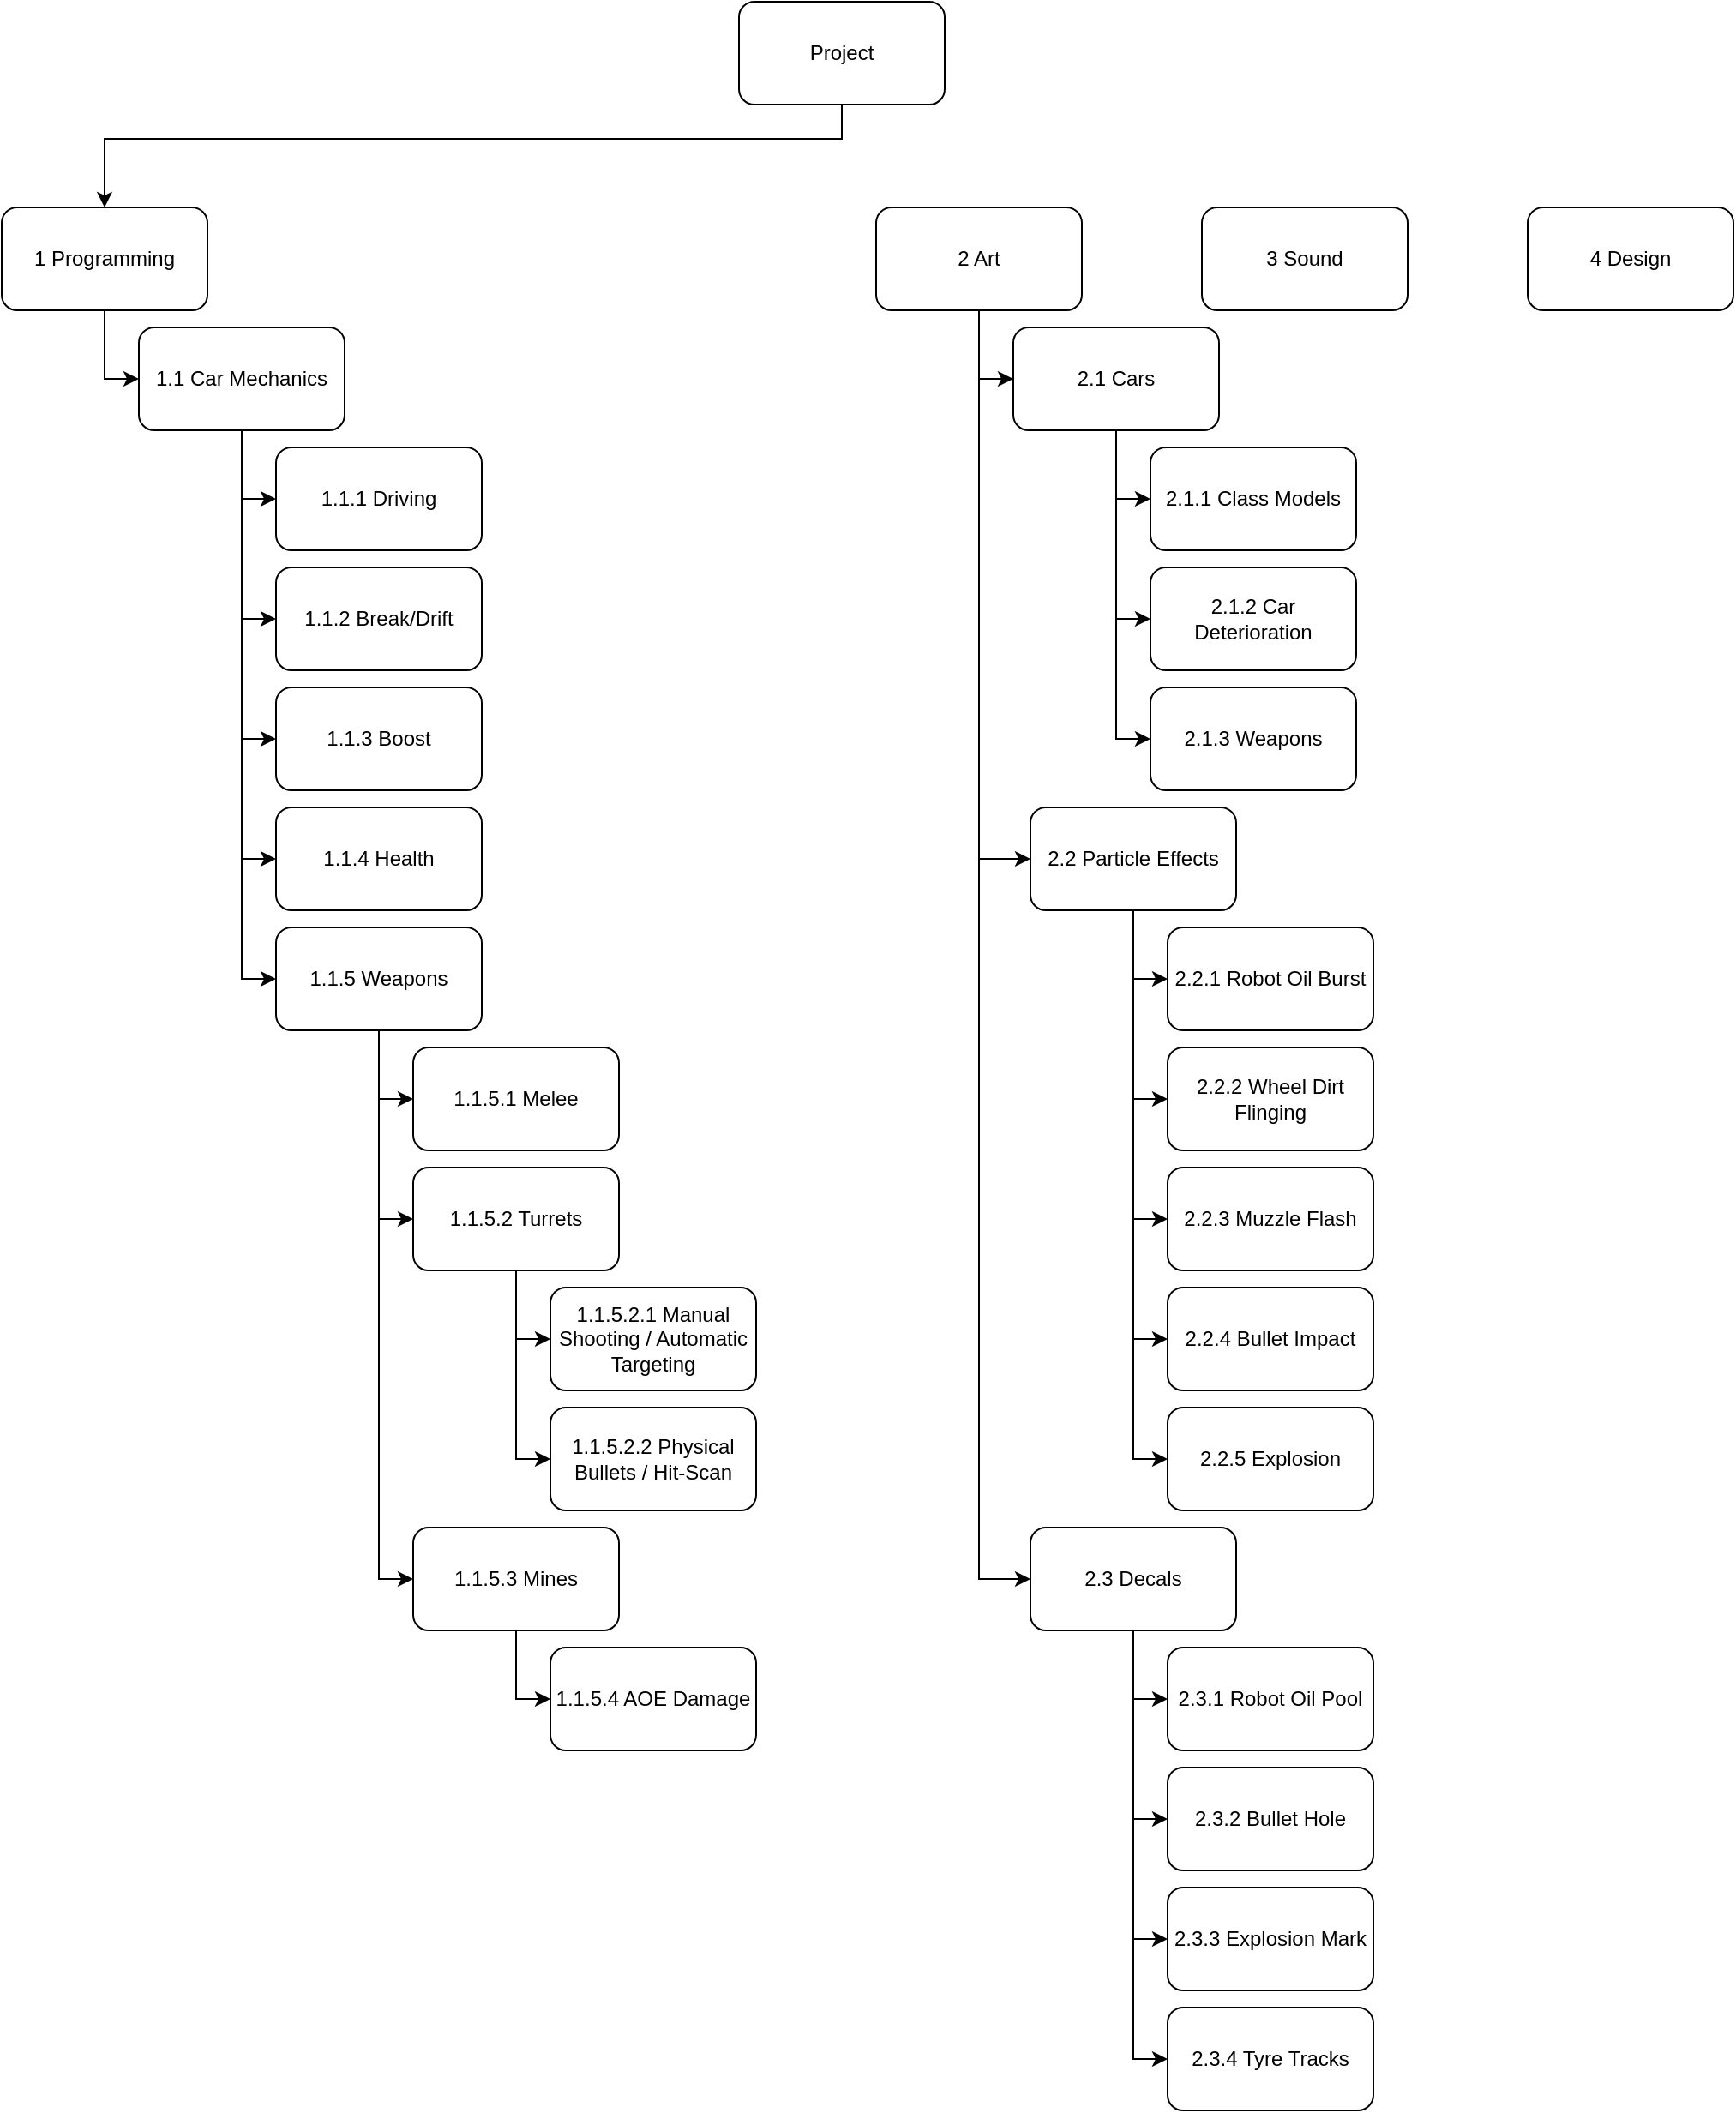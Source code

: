 <mxfile version="24.7.17">
  <diagram id="pvwwQUrMOcKolIaD9RjZ" name="Page-1">
    <mxGraphModel dx="968" dy="550" grid="1" gridSize="10" guides="1" tooltips="1" connect="1" arrows="1" fold="1" page="1" pageScale="1" pageWidth="827" pageHeight="1169" math="0" shadow="0">
      <root>
        <mxCell id="0" />
        <mxCell id="1" parent="0" />
        <mxCell id="buFqJGUQjfIV5JwptgsI-9" style="edgeStyle=orthogonalEdgeStyle;rounded=0;orthogonalLoop=1;jettySize=auto;html=1;entryX=0;entryY=0.5;entryDx=0;entryDy=0;" parent="1" source="buFqJGUQjfIV5JwptgsI-1" target="buFqJGUQjfIV5JwptgsI-5" edge="1">
          <mxGeometry relative="1" as="geometry" />
        </mxCell>
        <mxCell id="buFqJGUQjfIV5JwptgsI-1" value="1 Programming" style="rounded=1;whiteSpace=wrap;html=1;" parent="1" vertex="1">
          <mxGeometry x="60" y="120" width="120" height="60" as="geometry" />
        </mxCell>
        <mxCell id="buFqJGUQjfIV5JwptgsI-2" value="2 Art" style="rounded=1;whiteSpace=wrap;html=1;" parent="1" vertex="1">
          <mxGeometry x="570" y="120" width="120" height="60" as="geometry" />
        </mxCell>
        <mxCell id="buFqJGUQjfIV5JwptgsI-3" value="3 Sound" style="rounded=1;whiteSpace=wrap;html=1;" parent="1" vertex="1">
          <mxGeometry x="760" y="120" width="120" height="60" as="geometry" />
        </mxCell>
        <mxCell id="buFqJGUQjfIV5JwptgsI-4" value="4 Design" style="rounded=1;whiteSpace=wrap;html=1;" parent="1" vertex="1">
          <mxGeometry x="950" y="120" width="120" height="60" as="geometry" />
        </mxCell>
        <mxCell id="buFqJGUQjfIV5JwptgsI-17" value="" style="edgeStyle=orthogonalEdgeStyle;rounded=0;orthogonalLoop=1;jettySize=auto;html=1;entryX=0;entryY=0.5;entryDx=0;entryDy=0;" parent="1" source="buFqJGUQjfIV5JwptgsI-5" target="buFqJGUQjfIV5JwptgsI-16" edge="1">
          <mxGeometry relative="1" as="geometry" />
        </mxCell>
        <mxCell id="buFqJGUQjfIV5JwptgsI-5" value="1.1 Car Mechanics" style="rounded=1;whiteSpace=wrap;html=1;" parent="1" vertex="1">
          <mxGeometry x="140" y="190" width="120" height="60" as="geometry" />
        </mxCell>
        <mxCell id="buFqJGUQjfIV5JwptgsI-6" value="Project" style="rounded=1;whiteSpace=wrap;html=1;" parent="1" vertex="1">
          <mxGeometry x="490" width="120" height="60" as="geometry" />
        </mxCell>
        <mxCell id="buFqJGUQjfIV5JwptgsI-8" value="" style="endArrow=classic;html=1;rounded=0;exitX=0.5;exitY=1;exitDx=0;exitDy=0;entryX=0.5;entryY=0;entryDx=0;entryDy=0;" parent="1" source="buFqJGUQjfIV5JwptgsI-6" target="buFqJGUQjfIV5JwptgsI-1" edge="1">
          <mxGeometry width="50" height="50" relative="1" as="geometry">
            <mxPoint x="500" y="240" as="sourcePoint" />
            <mxPoint x="550" y="190" as="targetPoint" />
            <Array as="points">
              <mxPoint x="550" y="80" />
              <mxPoint x="120" y="80" />
            </Array>
          </mxGeometry>
        </mxCell>
        <mxCell id="buFqJGUQjfIV5JwptgsI-16" value="1.1.1 Driving" style="rounded=1;whiteSpace=wrap;html=1;" parent="1" vertex="1">
          <mxGeometry x="220" y="260" width="120" height="60" as="geometry" />
        </mxCell>
        <mxCell id="buFqJGUQjfIV5JwptgsI-18" value="" style="edgeStyle=orthogonalEdgeStyle;rounded=0;orthogonalLoop=1;jettySize=auto;html=1;entryX=0;entryY=0.5;entryDx=0;entryDy=0;exitX=0.5;exitY=1;exitDx=0;exitDy=0;" parent="1" source="buFqJGUQjfIV5JwptgsI-5" target="buFqJGUQjfIV5JwptgsI-19" edge="1">
          <mxGeometry relative="1" as="geometry">
            <mxPoint x="200" y="330" as="sourcePoint" />
          </mxGeometry>
        </mxCell>
        <mxCell id="buFqJGUQjfIV5JwptgsI-19" value="1.1.2 Break/Drift" style="rounded=1;whiteSpace=wrap;html=1;" parent="1" vertex="1">
          <mxGeometry x="220" y="330" width="120" height="60" as="geometry" />
        </mxCell>
        <mxCell id="buFqJGUQjfIV5JwptgsI-20" value="" style="edgeStyle=orthogonalEdgeStyle;rounded=0;orthogonalLoop=1;jettySize=auto;html=1;entryX=0;entryY=0.5;entryDx=0;entryDy=0;exitX=0.5;exitY=1;exitDx=0;exitDy=0;" parent="1" source="buFqJGUQjfIV5JwptgsI-5" target="buFqJGUQjfIV5JwptgsI-21" edge="1">
          <mxGeometry relative="1" as="geometry">
            <mxPoint x="200" y="400" as="sourcePoint" />
          </mxGeometry>
        </mxCell>
        <mxCell id="buFqJGUQjfIV5JwptgsI-21" value="1.1.3 Boost" style="rounded=1;whiteSpace=wrap;html=1;" parent="1" vertex="1">
          <mxGeometry x="220" y="400" width="120" height="60" as="geometry" />
        </mxCell>
        <mxCell id="buFqJGUQjfIV5JwptgsI-22" value="" style="edgeStyle=orthogonalEdgeStyle;rounded=0;orthogonalLoop=1;jettySize=auto;html=1;entryX=0;entryY=0.5;entryDx=0;entryDy=0;exitX=0.5;exitY=1;exitDx=0;exitDy=0;" parent="1" source="buFqJGUQjfIV5JwptgsI-5" target="buFqJGUQjfIV5JwptgsI-23" edge="1">
          <mxGeometry relative="1" as="geometry">
            <mxPoint x="200" y="450" as="sourcePoint" />
          </mxGeometry>
        </mxCell>
        <mxCell id="buFqJGUQjfIV5JwptgsI-23" value="1.1.4 Health" style="rounded=1;whiteSpace=wrap;html=1;" parent="1" vertex="1">
          <mxGeometry x="220" y="470" width="120" height="60" as="geometry" />
        </mxCell>
        <mxCell id="buFqJGUQjfIV5JwptgsI-24" value="" style="edgeStyle=orthogonalEdgeStyle;rounded=0;orthogonalLoop=1;jettySize=auto;html=1;entryX=0;entryY=0.5;entryDx=0;entryDy=0;exitX=0.5;exitY=1;exitDx=0;exitDy=0;" parent="1" source="buFqJGUQjfIV5JwptgsI-5" target="buFqJGUQjfIV5JwptgsI-25" edge="1">
          <mxGeometry relative="1" as="geometry">
            <mxPoint x="210" y="560" as="sourcePoint" />
          </mxGeometry>
        </mxCell>
        <mxCell id="buFqJGUQjfIV5JwptgsI-25" value="1.1.5 Weapons" style="rounded=1;whiteSpace=wrap;html=1;" parent="1" vertex="1">
          <mxGeometry x="220" y="540" width="120" height="60" as="geometry" />
        </mxCell>
        <mxCell id="buFqJGUQjfIV5JwptgsI-26" value="" style="edgeStyle=orthogonalEdgeStyle;rounded=0;orthogonalLoop=1;jettySize=auto;html=1;entryX=0;entryY=0.5;entryDx=0;entryDy=0;exitX=0.5;exitY=1;exitDx=0;exitDy=0;" parent="1" source="buFqJGUQjfIV5JwptgsI-25" target="buFqJGUQjfIV5JwptgsI-27" edge="1">
          <mxGeometry relative="1" as="geometry">
            <mxPoint x="274" y="610" as="sourcePoint" />
          </mxGeometry>
        </mxCell>
        <mxCell id="buFqJGUQjfIV5JwptgsI-27" value="1.1.5.1 Melee" style="rounded=1;whiteSpace=wrap;html=1;" parent="1" vertex="1">
          <mxGeometry x="300" y="610" width="120" height="60" as="geometry" />
        </mxCell>
        <mxCell id="buFqJGUQjfIV5JwptgsI-28" value="" style="edgeStyle=orthogonalEdgeStyle;rounded=0;orthogonalLoop=1;jettySize=auto;html=1;entryX=0;entryY=0.5;entryDx=0;entryDy=0;exitX=0.5;exitY=1;exitDx=0;exitDy=0;" parent="1" source="buFqJGUQjfIV5JwptgsI-25" target="buFqJGUQjfIV5JwptgsI-29" edge="1">
          <mxGeometry relative="1" as="geometry">
            <mxPoint x="280" y="670" as="sourcePoint" />
          </mxGeometry>
        </mxCell>
        <mxCell id="buFqJGUQjfIV5JwptgsI-29" value="1.1.5.2 Turrets" style="rounded=1;whiteSpace=wrap;html=1;" parent="1" vertex="1">
          <mxGeometry x="300" y="680" width="120" height="60" as="geometry" />
        </mxCell>
        <mxCell id="buFqJGUQjfIV5JwptgsI-30" value="" style="edgeStyle=orthogonalEdgeStyle;rounded=0;orthogonalLoop=1;jettySize=auto;html=1;entryX=0;entryY=0.5;entryDx=0;entryDy=0;exitX=0.5;exitY=1;exitDx=0;exitDy=0;" parent="1" source="buFqJGUQjfIV5JwptgsI-2" target="buFqJGUQjfIV5JwptgsI-31" edge="1">
          <mxGeometry relative="1" as="geometry">
            <mxPoint x="630" y="290" as="sourcePoint" />
          </mxGeometry>
        </mxCell>
        <mxCell id="buFqJGUQjfIV5JwptgsI-31" value="2.1 Cars" style="rounded=1;whiteSpace=wrap;html=1;" parent="1" vertex="1">
          <mxGeometry x="650" y="190" width="120" height="60" as="geometry" />
        </mxCell>
        <mxCell id="buFqJGUQjfIV5JwptgsI-34" value="" style="edgeStyle=orthogonalEdgeStyle;rounded=0;orthogonalLoop=1;jettySize=auto;html=1;entryX=0;entryY=0.5;entryDx=0;entryDy=0;exitX=0.5;exitY=1;exitDx=0;exitDy=0;" parent="1" source="buFqJGUQjfIV5JwptgsI-31" target="buFqJGUQjfIV5JwptgsI-35" edge="1">
          <mxGeometry relative="1" as="geometry">
            <mxPoint x="700" y="270" as="sourcePoint" />
          </mxGeometry>
        </mxCell>
        <mxCell id="buFqJGUQjfIV5JwptgsI-35" value="2.1.1 Class Models" style="rounded=1;whiteSpace=wrap;html=1;" parent="1" vertex="1">
          <mxGeometry x="730" y="260" width="120" height="60" as="geometry" />
        </mxCell>
        <mxCell id="buFqJGUQjfIV5JwptgsI-36" value="" style="edgeStyle=orthogonalEdgeStyle;rounded=0;orthogonalLoop=1;jettySize=auto;html=1;entryX=0;entryY=0.5;entryDx=0;entryDy=0;exitX=0.5;exitY=1;exitDx=0;exitDy=0;" parent="1" source="buFqJGUQjfIV5JwptgsI-31" target="buFqJGUQjfIV5JwptgsI-37" edge="1">
          <mxGeometry relative="1" as="geometry">
            <mxPoint x="710" y="320" as="sourcePoint" />
          </mxGeometry>
        </mxCell>
        <mxCell id="buFqJGUQjfIV5JwptgsI-37" value="2.1.2 Car Deterioration" style="rounded=1;whiteSpace=wrap;html=1;" parent="1" vertex="1">
          <mxGeometry x="730" y="330" width="120" height="60" as="geometry" />
        </mxCell>
        <mxCell id="buFqJGUQjfIV5JwptgsI-38" value="" style="edgeStyle=orthogonalEdgeStyle;rounded=0;orthogonalLoop=1;jettySize=auto;html=1;entryX=0;entryY=0.5;entryDx=0;entryDy=0;exitX=0.5;exitY=1;exitDx=0;exitDy=0;" parent="1" source="buFqJGUQjfIV5JwptgsI-31" target="buFqJGUQjfIV5JwptgsI-39" edge="1">
          <mxGeometry relative="1" as="geometry">
            <mxPoint x="710" y="390" as="sourcePoint" />
          </mxGeometry>
        </mxCell>
        <mxCell id="buFqJGUQjfIV5JwptgsI-39" value="2.1.3 Weapons" style="rounded=1;whiteSpace=wrap;html=1;" parent="1" vertex="1">
          <mxGeometry x="730" y="400" width="120" height="60" as="geometry" />
        </mxCell>
        <mxCell id="2qCj0dNmz67mReh1wG9u-1" value="" style="edgeStyle=orthogonalEdgeStyle;rounded=0;orthogonalLoop=1;jettySize=auto;html=1;entryX=0;entryY=0.5;entryDx=0;entryDy=0;exitX=0.5;exitY=1;exitDx=0;exitDy=0;" edge="1" parent="1" target="2qCj0dNmz67mReh1wG9u-2" source="buFqJGUQjfIV5JwptgsI-29">
          <mxGeometry relative="1" as="geometry">
            <mxPoint x="344" y="770" as="sourcePoint" />
          </mxGeometry>
        </mxCell>
        <mxCell id="2qCj0dNmz67mReh1wG9u-2" value="1.1.5.2.1 Manual Shooting / Automatic Targeting" style="rounded=1;whiteSpace=wrap;html=1;" vertex="1" parent="1">
          <mxGeometry x="380" y="750" width="120" height="60" as="geometry" />
        </mxCell>
        <mxCell id="2qCj0dNmz67mReh1wG9u-3" value="" style="edgeStyle=orthogonalEdgeStyle;rounded=0;orthogonalLoop=1;jettySize=auto;html=1;entryX=0;entryY=0.5;entryDx=0;entryDy=0;exitX=0.5;exitY=1;exitDx=0;exitDy=0;" edge="1" parent="1" target="2qCj0dNmz67mReh1wG9u-4" source="buFqJGUQjfIV5JwptgsI-29">
          <mxGeometry relative="1" as="geometry">
            <mxPoint x="360" y="810" as="sourcePoint" />
          </mxGeometry>
        </mxCell>
        <mxCell id="2qCj0dNmz67mReh1wG9u-4" value="1.1.5.2.2 Physical Bullets / Hit-Scan" style="rounded=1;whiteSpace=wrap;html=1;" vertex="1" parent="1">
          <mxGeometry x="380" y="820" width="120" height="60" as="geometry" />
        </mxCell>
        <mxCell id="2qCj0dNmz67mReh1wG9u-5" value="" style="edgeStyle=orthogonalEdgeStyle;rounded=0;orthogonalLoop=1;jettySize=auto;html=1;entryX=0;entryY=0.5;entryDx=0;entryDy=0;exitX=0.5;exitY=1;exitDx=0;exitDy=0;" edge="1" parent="1" target="2qCj0dNmz67mReh1wG9u-6" source="buFqJGUQjfIV5JwptgsI-25">
          <mxGeometry relative="1" as="geometry">
            <mxPoint x="280" y="810" as="sourcePoint" />
          </mxGeometry>
        </mxCell>
        <mxCell id="2qCj0dNmz67mReh1wG9u-6" value="1.1.5.3 Mines" style="rounded=1;whiteSpace=wrap;html=1;" vertex="1" parent="1">
          <mxGeometry x="300" y="890" width="120" height="60" as="geometry" />
        </mxCell>
        <mxCell id="2qCj0dNmz67mReh1wG9u-7" value="" style="edgeStyle=orthogonalEdgeStyle;rounded=0;orthogonalLoop=1;jettySize=auto;html=1;entryX=0;entryY=0.5;entryDx=0;entryDy=0;exitX=0.5;exitY=1;exitDx=0;exitDy=0;" edge="1" parent="1" target="2qCj0dNmz67mReh1wG9u-8" source="2qCj0dNmz67mReh1wG9u-6">
          <mxGeometry relative="1" as="geometry">
            <mxPoint x="360" y="670" as="sourcePoint" />
          </mxGeometry>
        </mxCell>
        <mxCell id="2qCj0dNmz67mReh1wG9u-8" value="1.1.5.4 AOE Damage" style="rounded=1;whiteSpace=wrap;html=1;" vertex="1" parent="1">
          <mxGeometry x="380" y="960" width="120" height="60" as="geometry" />
        </mxCell>
        <mxCell id="2qCj0dNmz67mReh1wG9u-9" value="" style="edgeStyle=orthogonalEdgeStyle;rounded=0;orthogonalLoop=1;jettySize=auto;html=1;entryX=0;entryY=0.5;entryDx=0;entryDy=0;exitX=0.5;exitY=1;exitDx=0;exitDy=0;" edge="1" parent="1" target="2qCj0dNmz67mReh1wG9u-10" source="buFqJGUQjfIV5JwptgsI-2">
          <mxGeometry relative="1" as="geometry">
            <mxPoint x="640" y="460" as="sourcePoint" />
          </mxGeometry>
        </mxCell>
        <mxCell id="2qCj0dNmz67mReh1wG9u-10" value="2.2 Particle Effects" style="rounded=1;whiteSpace=wrap;html=1;" vertex="1" parent="1">
          <mxGeometry x="660" y="470" width="120" height="60" as="geometry" />
        </mxCell>
        <mxCell id="2qCj0dNmz67mReh1wG9u-11" value="" style="edgeStyle=orthogonalEdgeStyle;rounded=0;orthogonalLoop=1;jettySize=auto;html=1;entryX=0;entryY=0.5;entryDx=0;entryDy=0;exitX=0.5;exitY=1;exitDx=0;exitDy=0;" edge="1" parent="1" target="2qCj0dNmz67mReh1wG9u-12" source="2qCj0dNmz67mReh1wG9u-10">
          <mxGeometry relative="1" as="geometry">
            <mxPoint x="720" y="530" as="sourcePoint" />
          </mxGeometry>
        </mxCell>
        <mxCell id="2qCj0dNmz67mReh1wG9u-12" value="2.2.1 Robot Oil Burst" style="rounded=1;whiteSpace=wrap;html=1;" vertex="1" parent="1">
          <mxGeometry x="740" y="540" width="120" height="60" as="geometry" />
        </mxCell>
        <mxCell id="2qCj0dNmz67mReh1wG9u-13" value="" style="edgeStyle=orthogonalEdgeStyle;rounded=0;orthogonalLoop=1;jettySize=auto;html=1;entryX=0;entryY=0.5;entryDx=0;entryDy=0;exitX=0.5;exitY=1;exitDx=0;exitDy=0;" edge="1" parent="1" target="2qCj0dNmz67mReh1wG9u-14" source="2qCj0dNmz67mReh1wG9u-10">
          <mxGeometry relative="1" as="geometry">
            <mxPoint x="720" y="600" as="sourcePoint" />
          </mxGeometry>
        </mxCell>
        <mxCell id="2qCj0dNmz67mReh1wG9u-14" value="2.2.2 Wheel Dirt Flinging" style="rounded=1;whiteSpace=wrap;html=1;" vertex="1" parent="1">
          <mxGeometry x="740" y="610" width="120" height="60" as="geometry" />
        </mxCell>
        <mxCell id="2qCj0dNmz67mReh1wG9u-15" value="" style="edgeStyle=orthogonalEdgeStyle;rounded=0;orthogonalLoop=1;jettySize=auto;html=1;entryX=0;entryY=0.5;entryDx=0;entryDy=0;exitX=0.5;exitY=1;exitDx=0;exitDy=0;" edge="1" parent="1" target="2qCj0dNmz67mReh1wG9u-16" source="2qCj0dNmz67mReh1wG9u-10">
          <mxGeometry relative="1" as="geometry">
            <mxPoint x="720" y="670" as="sourcePoint" />
          </mxGeometry>
        </mxCell>
        <mxCell id="2qCj0dNmz67mReh1wG9u-16" value="2.2.3 Muzzle Flash" style="rounded=1;whiteSpace=wrap;html=1;" vertex="1" parent="1">
          <mxGeometry x="740" y="680" width="120" height="60" as="geometry" />
        </mxCell>
        <mxCell id="2qCj0dNmz67mReh1wG9u-17" value="" style="edgeStyle=orthogonalEdgeStyle;rounded=0;orthogonalLoop=1;jettySize=auto;html=1;entryX=0;entryY=0.5;entryDx=0;entryDy=0;exitX=0.5;exitY=1;exitDx=0;exitDy=0;" edge="1" parent="1" target="2qCj0dNmz67mReh1wG9u-18" source="2qCj0dNmz67mReh1wG9u-10">
          <mxGeometry relative="1" as="geometry">
            <mxPoint x="720" y="740" as="sourcePoint" />
          </mxGeometry>
        </mxCell>
        <mxCell id="2qCj0dNmz67mReh1wG9u-18" value="2.2.4 Bullet Impact" style="rounded=1;whiteSpace=wrap;html=1;" vertex="1" parent="1">
          <mxGeometry x="740" y="750" width="120" height="60" as="geometry" />
        </mxCell>
        <mxCell id="2qCj0dNmz67mReh1wG9u-19" value="" style="edgeStyle=orthogonalEdgeStyle;rounded=0;orthogonalLoop=1;jettySize=auto;html=1;entryX=0;entryY=0.5;entryDx=0;entryDy=0;exitX=0.5;exitY=1;exitDx=0;exitDy=0;" edge="1" parent="1" target="2qCj0dNmz67mReh1wG9u-20" source="2qCj0dNmz67mReh1wG9u-10">
          <mxGeometry relative="1" as="geometry">
            <mxPoint x="720" y="810" as="sourcePoint" />
          </mxGeometry>
        </mxCell>
        <mxCell id="2qCj0dNmz67mReh1wG9u-20" value="2.2.5 Explosion" style="rounded=1;whiteSpace=wrap;html=1;" vertex="1" parent="1">
          <mxGeometry x="740" y="820" width="120" height="60" as="geometry" />
        </mxCell>
        <mxCell id="2qCj0dNmz67mReh1wG9u-21" value="" style="edgeStyle=orthogonalEdgeStyle;rounded=0;orthogonalLoop=1;jettySize=auto;html=1;entryX=0;entryY=0.5;entryDx=0;entryDy=0;exitX=0.5;exitY=1;exitDx=0;exitDy=0;" edge="1" parent="1" target="2qCj0dNmz67mReh1wG9u-22" source="buFqJGUQjfIV5JwptgsI-2">
          <mxGeometry relative="1" as="geometry">
            <mxPoint x="630" y="600" as="sourcePoint" />
          </mxGeometry>
        </mxCell>
        <mxCell id="2qCj0dNmz67mReh1wG9u-22" value="2.3 Decals" style="rounded=1;whiteSpace=wrap;html=1;" vertex="1" parent="1">
          <mxGeometry x="660" y="890" width="120" height="60" as="geometry" />
        </mxCell>
        <mxCell id="2qCj0dNmz67mReh1wG9u-23" value="" style="edgeStyle=orthogonalEdgeStyle;rounded=0;orthogonalLoop=1;jettySize=auto;html=1;entryX=0;entryY=0.5;entryDx=0;entryDy=0;exitX=0.5;exitY=1;exitDx=0;exitDy=0;" edge="1" parent="1" target="2qCj0dNmz67mReh1wG9u-24" source="2qCj0dNmz67mReh1wG9u-22">
          <mxGeometry relative="1" as="geometry">
            <mxPoint x="700" y="980" as="sourcePoint" />
          </mxGeometry>
        </mxCell>
        <mxCell id="2qCj0dNmz67mReh1wG9u-24" value="2.3.1 Robot Oil Pool" style="rounded=1;whiteSpace=wrap;html=1;" vertex="1" parent="1">
          <mxGeometry x="740" y="960" width="120" height="60" as="geometry" />
        </mxCell>
        <mxCell id="2qCj0dNmz67mReh1wG9u-25" value="" style="edgeStyle=orthogonalEdgeStyle;rounded=0;orthogonalLoop=1;jettySize=auto;html=1;entryX=0;entryY=0.5;entryDx=0;entryDy=0;exitX=0.5;exitY=1;exitDx=0;exitDy=0;" edge="1" parent="1" target="2qCj0dNmz67mReh1wG9u-26" source="2qCj0dNmz67mReh1wG9u-22">
          <mxGeometry relative="1" as="geometry">
            <mxPoint x="720" y="1020" as="sourcePoint" />
          </mxGeometry>
        </mxCell>
        <mxCell id="2qCj0dNmz67mReh1wG9u-26" value="2.3.2 Bullet Hole" style="rounded=1;whiteSpace=wrap;html=1;" vertex="1" parent="1">
          <mxGeometry x="740" y="1030" width="120" height="60" as="geometry" />
        </mxCell>
        <mxCell id="2qCj0dNmz67mReh1wG9u-27" value="" style="edgeStyle=orthogonalEdgeStyle;rounded=0;orthogonalLoop=1;jettySize=auto;html=1;entryX=0;entryY=0.5;entryDx=0;entryDy=0;exitX=0.5;exitY=1;exitDx=0;exitDy=0;" edge="1" parent="1" target="2qCj0dNmz67mReh1wG9u-28" source="2qCj0dNmz67mReh1wG9u-22">
          <mxGeometry relative="1" as="geometry">
            <mxPoint x="720" y="1090" as="sourcePoint" />
          </mxGeometry>
        </mxCell>
        <mxCell id="2qCj0dNmz67mReh1wG9u-28" value="2.3.3 Explosion Mark" style="rounded=1;whiteSpace=wrap;html=1;" vertex="1" parent="1">
          <mxGeometry x="740" y="1100" width="120" height="60" as="geometry" />
        </mxCell>
        <mxCell id="2qCj0dNmz67mReh1wG9u-29" value="" style="edgeStyle=orthogonalEdgeStyle;rounded=0;orthogonalLoop=1;jettySize=auto;html=1;entryX=0;entryY=0.5;entryDx=0;entryDy=0;exitX=0.5;exitY=1;exitDx=0;exitDy=0;" edge="1" parent="1" target="2qCj0dNmz67mReh1wG9u-30" source="2qCj0dNmz67mReh1wG9u-22">
          <mxGeometry relative="1" as="geometry">
            <mxPoint x="720" y="1160" as="sourcePoint" />
          </mxGeometry>
        </mxCell>
        <mxCell id="2qCj0dNmz67mReh1wG9u-30" value="2.3.4 Tyre Tracks" style="rounded=1;whiteSpace=wrap;html=1;" vertex="1" parent="1">
          <mxGeometry x="740" y="1170" width="120" height="60" as="geometry" />
        </mxCell>
      </root>
    </mxGraphModel>
  </diagram>
</mxfile>
